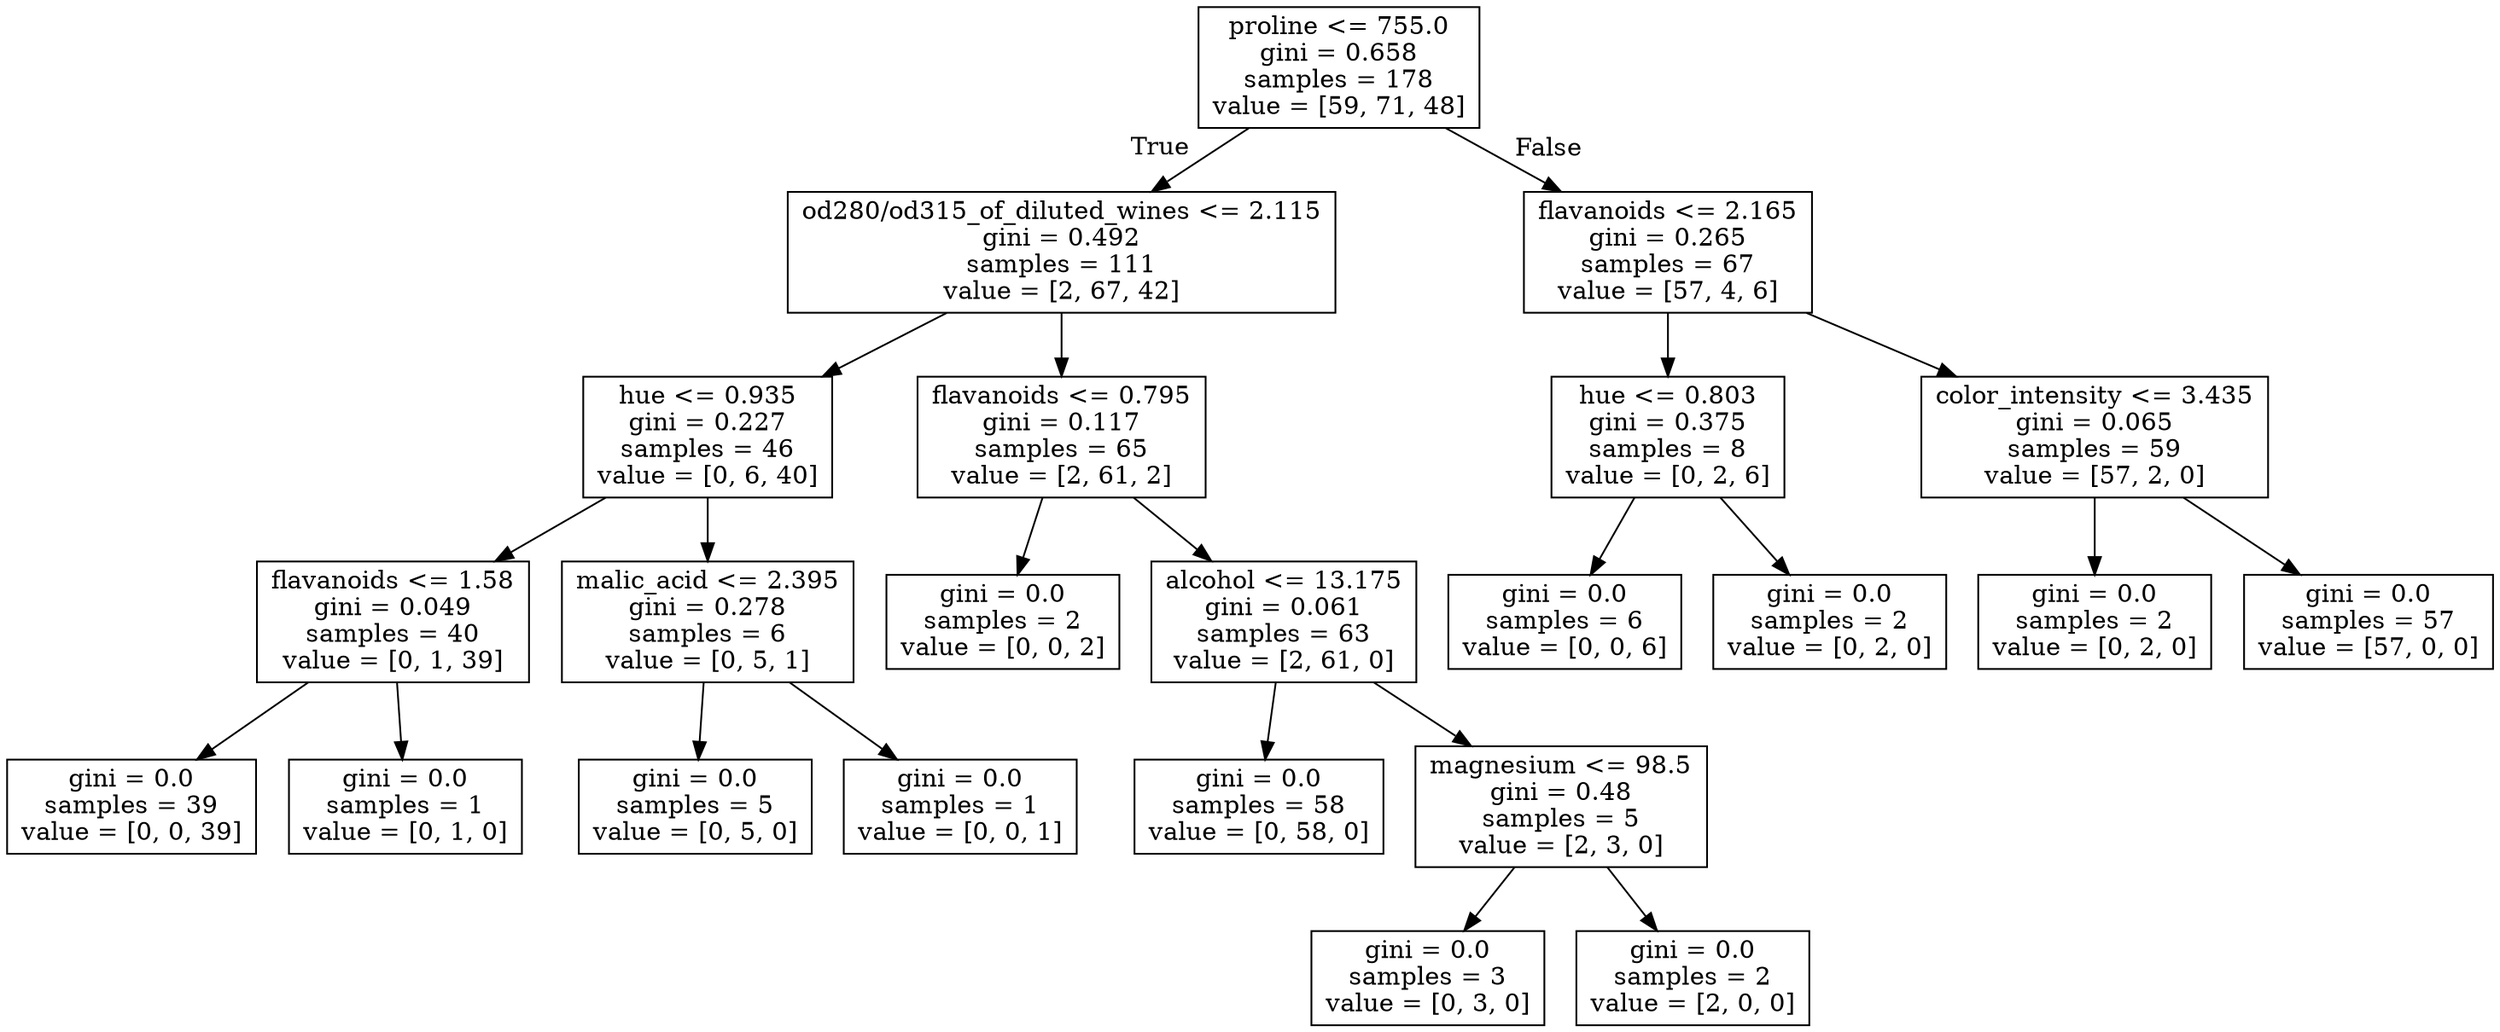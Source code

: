 digraph Tree {
node [shape=box] ;
0 [label="proline <= 755.0\ngini = 0.658\nsamples = 178\nvalue = [59, 71, 48]"] ;
1 [label="od280/od315_of_diluted_wines <= 2.115\ngini = 0.492\nsamples = 111\nvalue = [2, 67, 42]"] ;
0 -> 1 [labeldistance=2.5, labelangle=45, headlabel="True"] ;
2 [label="hue <= 0.935\ngini = 0.227\nsamples = 46\nvalue = [0, 6, 40]"] ;
1 -> 2 ;
3 [label="flavanoids <= 1.58\ngini = 0.049\nsamples = 40\nvalue = [0, 1, 39]"] ;
2 -> 3 ;
4 [label="gini = 0.0\nsamples = 39\nvalue = [0, 0, 39]"] ;
3 -> 4 ;
5 [label="gini = 0.0\nsamples = 1\nvalue = [0, 1, 0]"] ;
3 -> 5 ;
6 [label="malic_acid <= 2.395\ngini = 0.278\nsamples = 6\nvalue = [0, 5, 1]"] ;
2 -> 6 ;
7 [label="gini = 0.0\nsamples = 5\nvalue = [0, 5, 0]"] ;
6 -> 7 ;
8 [label="gini = 0.0\nsamples = 1\nvalue = [0, 0, 1]"] ;
6 -> 8 ;
9 [label="flavanoids <= 0.795\ngini = 0.117\nsamples = 65\nvalue = [2, 61, 2]"] ;
1 -> 9 ;
10 [label="gini = 0.0\nsamples = 2\nvalue = [0, 0, 2]"] ;
9 -> 10 ;
11 [label="alcohol <= 13.175\ngini = 0.061\nsamples = 63\nvalue = [2, 61, 0]"] ;
9 -> 11 ;
12 [label="gini = 0.0\nsamples = 58\nvalue = [0, 58, 0]"] ;
11 -> 12 ;
13 [label="magnesium <= 98.5\ngini = 0.48\nsamples = 5\nvalue = [2, 3, 0]"] ;
11 -> 13 ;
14 [label="gini = 0.0\nsamples = 3\nvalue = [0, 3, 0]"] ;
13 -> 14 ;
15 [label="gini = 0.0\nsamples = 2\nvalue = [2, 0, 0]"] ;
13 -> 15 ;
16 [label="flavanoids <= 2.165\ngini = 0.265\nsamples = 67\nvalue = [57, 4, 6]"] ;
0 -> 16 [labeldistance=2.5, labelangle=-45, headlabel="False"] ;
17 [label="hue <= 0.803\ngini = 0.375\nsamples = 8\nvalue = [0, 2, 6]"] ;
16 -> 17 ;
18 [label="gini = 0.0\nsamples = 6\nvalue = [0, 0, 6]"] ;
17 -> 18 ;
19 [label="gini = 0.0\nsamples = 2\nvalue = [0, 2, 0]"] ;
17 -> 19 ;
20 [label="color_intensity <= 3.435\ngini = 0.065\nsamples = 59\nvalue = [57, 2, 0]"] ;
16 -> 20 ;
21 [label="gini = 0.0\nsamples = 2\nvalue = [0, 2, 0]"] ;
20 -> 21 ;
22 [label="gini = 0.0\nsamples = 57\nvalue = [57, 0, 0]"] ;
20 -> 22 ;
}
